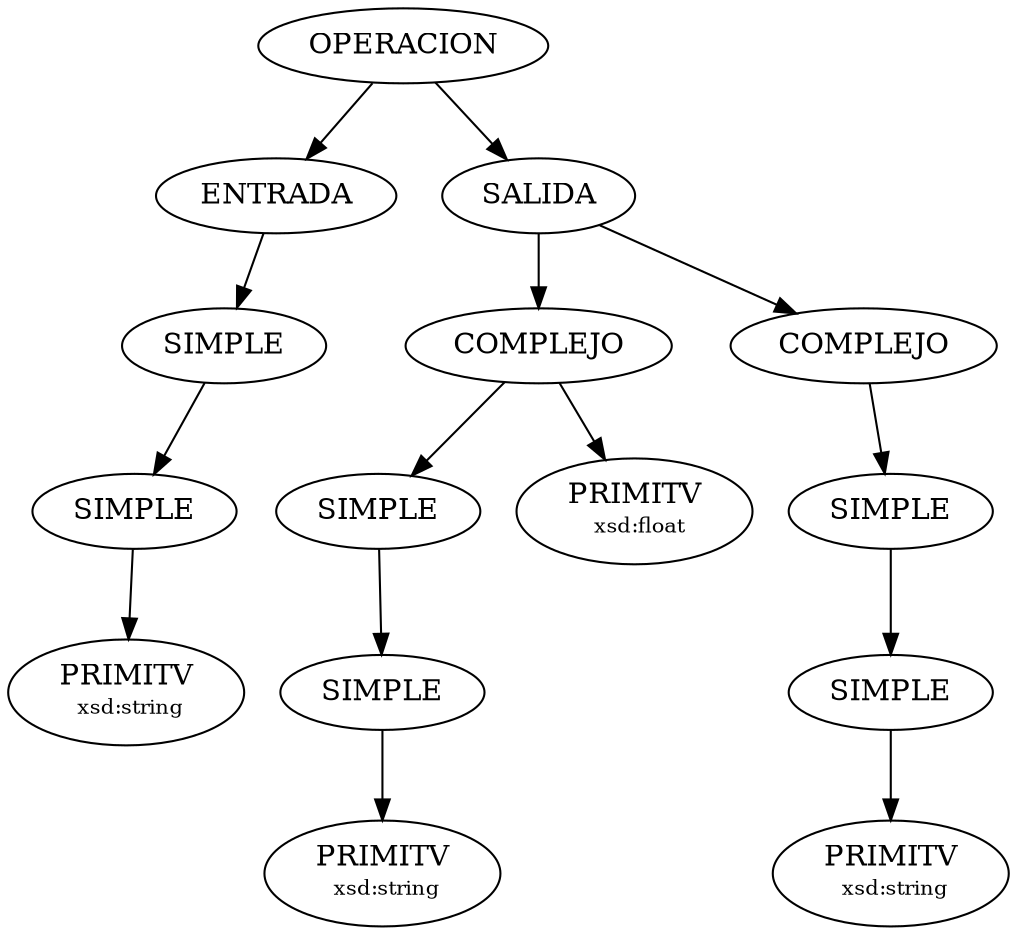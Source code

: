 digraph G
{
N0R0n0 [label="OPERACION"];
N1R0n0 [label="ENTRADA"];
N2R1n0 [label="SIMPLE"];
N3R2n0 [label="SIMPLE"];
N4R2n0 [label=<PRIMITV<BR/> <FONT POINT-SIZE="10">xsd:string</FONT>>];
N1R0n1 [label="SALIDA"];
N2R0n0 [label="COMPLEJO"];
N3R1n0 [label="SIMPLE"];
N4R1n0 [label="SIMPLE"];
N5R1n0 [label=<PRIMITV<BR/> <FONT POINT-SIZE="10">xsd:string</FONT>>];
N3R1n1 [label=<PRIMITV<BR/> <FONT POINT-SIZE="10">xsd:float</FONT>>];
N2R0n1 [label="COMPLEJO"];
N3R0n0 [label="SIMPLE"];
N4R0n0 [label="SIMPLE"];
N5R0n0 [label=<PRIMITV<BR/> <FONT POINT-SIZE="10">xsd:string</FONT>>];

N0R0n0 -> N1R0n0;
N1R0n0 -> N2R1n0;
N2R1n0 -> N3R2n0;
N3R2n0 -> N4R2n0;
N0R0n0 -> N1R0n1;
N1R0n1 -> N2R0n0;
N2R0n0 -> N3R1n0;
N3R1n0 -> N4R1n0;
N4R1n0 -> N5R1n0;
N2R0n0 -> N3R1n1;
N1R0n1 -> N2R0n1;
N2R0n1 -> N3R0n0;
N3R0n0 -> N4R0n0;
N4R0n0 -> N5R0n0;

}

